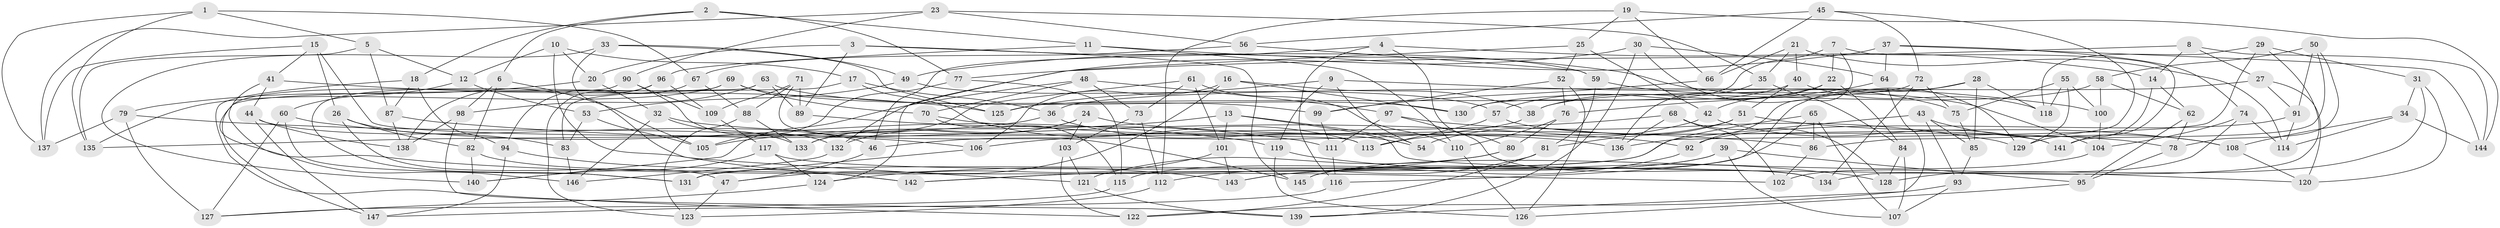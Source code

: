 // coarse degree distribution, {5: 0.00980392156862745, 4: 0.5490196078431373, 6: 0.43137254901960786, 3: 0.00980392156862745}
// Generated by graph-tools (version 1.1) at 2025/24/03/03/25 07:24:26]
// undirected, 147 vertices, 294 edges
graph export_dot {
graph [start="1"]
  node [color=gray90,style=filled];
  1;
  2;
  3;
  4;
  5;
  6;
  7;
  8;
  9;
  10;
  11;
  12;
  13;
  14;
  15;
  16;
  17;
  18;
  19;
  20;
  21;
  22;
  23;
  24;
  25;
  26;
  27;
  28;
  29;
  30;
  31;
  32;
  33;
  34;
  35;
  36;
  37;
  38;
  39;
  40;
  41;
  42;
  43;
  44;
  45;
  46;
  47;
  48;
  49;
  50;
  51;
  52;
  53;
  54;
  55;
  56;
  57;
  58;
  59;
  60;
  61;
  62;
  63;
  64;
  65;
  66;
  67;
  68;
  69;
  70;
  71;
  72;
  73;
  74;
  75;
  76;
  77;
  78;
  79;
  80;
  81;
  82;
  83;
  84;
  85;
  86;
  87;
  88;
  89;
  90;
  91;
  92;
  93;
  94;
  95;
  96;
  97;
  98;
  99;
  100;
  101;
  102;
  103;
  104;
  105;
  106;
  107;
  108;
  109;
  110;
  111;
  112;
  113;
  114;
  115;
  116;
  117;
  118;
  119;
  120;
  121;
  122;
  123;
  124;
  125;
  126;
  127;
  128;
  129;
  130;
  131;
  132;
  133;
  134;
  135;
  136;
  137;
  138;
  139;
  140;
  141;
  142;
  143;
  144;
  145;
  146;
  147;
  1 -- 5;
  1 -- 137;
  1 -- 67;
  1 -- 135;
  2 -- 77;
  2 -- 11;
  2 -- 18;
  2 -- 6;
  3 -- 59;
  3 -- 145;
  3 -- 20;
  3 -- 89;
  4 -- 46;
  4 -- 116;
  4 -- 80;
  4 -- 14;
  5 -- 12;
  5 -- 87;
  5 -- 135;
  6 -- 105;
  6 -- 98;
  6 -- 82;
  7 -- 141;
  7 -- 92;
  7 -- 130;
  7 -- 22;
  8 -- 27;
  8 -- 144;
  8 -- 14;
  8 -- 77;
  9 -- 125;
  9 -- 54;
  9 -- 100;
  9 -- 119;
  10 -- 143;
  10 -- 20;
  10 -- 17;
  10 -- 12;
  11 -- 96;
  11 -- 110;
  11 -- 104;
  12 -- 60;
  12 -- 53;
  13 -- 120;
  13 -- 101;
  13 -- 54;
  13 -- 105;
  14 -- 129;
  14 -- 62;
  15 -- 26;
  15 -- 113;
  15 -- 137;
  15 -- 41;
  16 -- 47;
  16 -- 38;
  16 -- 130;
  16 -- 106;
  17 -- 36;
  17 -- 113;
  17 -- 83;
  18 -- 87;
  18 -- 94;
  18 -- 122;
  19 -- 112;
  19 -- 25;
  19 -- 144;
  19 -- 66;
  20 -- 79;
  20 -- 32;
  21 -- 40;
  21 -- 66;
  21 -- 114;
  21 -- 35;
  22 -- 38;
  22 -- 84;
  22 -- 42;
  23 -- 56;
  23 -- 90;
  23 -- 137;
  23 -- 35;
  24 -- 78;
  24 -- 103;
  24 -- 133;
  24 -- 132;
  25 -- 42;
  25 -- 124;
  25 -- 52;
  26 -- 83;
  26 -- 82;
  26 -- 47;
  27 -- 120;
  27 -- 91;
  27 -- 36;
  28 -- 116;
  28 -- 118;
  28 -- 85;
  28 -- 38;
  29 -- 118;
  29 -- 31;
  29 -- 136;
  29 -- 134;
  30 -- 129;
  30 -- 132;
  30 -- 64;
  30 -- 139;
  31 -- 128;
  31 -- 120;
  31 -- 34;
  32 -- 146;
  32 -- 133;
  32 -- 136;
  33 -- 49;
  33 -- 121;
  33 -- 140;
  33 -- 125;
  34 -- 114;
  34 -- 108;
  34 -- 144;
  35 -- 136;
  35 -- 84;
  36 -- 54;
  36 -- 135;
  37 -- 64;
  37 -- 144;
  37 -- 49;
  37 -- 74;
  38 -- 46;
  39 -- 107;
  39 -- 115;
  39 -- 143;
  39 -- 95;
  40 -- 51;
  40 -- 57;
  40 -- 118;
  41 -- 102;
  41 -- 125;
  41 -- 44;
  42 -- 141;
  42 -- 113;
  43 -- 108;
  43 -- 93;
  43 -- 131;
  43 -- 85;
  44 -- 147;
  44 -- 46;
  44 -- 138;
  45 -- 56;
  45 -- 86;
  45 -- 66;
  45 -- 72;
  46 -- 47;
  47 -- 123;
  48 -- 140;
  48 -- 73;
  48 -- 70;
  48 -- 97;
  49 -- 53;
  49 -- 57;
  50 -- 141;
  50 -- 78;
  50 -- 91;
  50 -- 58;
  51 -- 81;
  51 -- 108;
  51 -- 54;
  52 -- 126;
  52 -- 99;
  52 -- 76;
  53 -- 105;
  53 -- 83;
  55 -- 129;
  55 -- 100;
  55 -- 75;
  55 -- 118;
  56 -- 67;
  56 -- 59;
  57 -- 113;
  57 -- 141;
  58 -- 130;
  58 -- 62;
  58 -- 100;
  59 -- 81;
  59 -- 75;
  60 -- 119;
  60 -- 127;
  60 -- 131;
  61 -- 133;
  61 -- 101;
  61 -- 110;
  61 -- 73;
  62 -- 95;
  62 -- 78;
  63 -- 98;
  63 -- 130;
  63 -- 147;
  63 -- 89;
  64 -- 139;
  64 -- 76;
  65 -- 142;
  65 -- 145;
  65 -- 107;
  65 -- 86;
  66 -- 99;
  67 -- 88;
  67 -- 94;
  68 -- 136;
  68 -- 106;
  68 -- 102;
  68 -- 128;
  69 -- 99;
  69 -- 135;
  69 -- 70;
  69 -- 131;
  70 -- 86;
  70 -- 115;
  71 -- 145;
  71 -- 109;
  71 -- 89;
  71 -- 88;
  72 -- 134;
  72 -- 125;
  72 -- 75;
  73 -- 103;
  73 -- 112;
  74 -- 104;
  74 -- 114;
  74 -- 102;
  75 -- 85;
  76 -- 110;
  76 -- 80;
  77 -- 105;
  77 -- 115;
  78 -- 95;
  79 -- 137;
  79 -- 127;
  79 -- 106;
  80 -- 142;
  80 -- 121;
  81 -- 112;
  81 -- 122;
  82 -- 142;
  82 -- 140;
  83 -- 146;
  84 -- 107;
  84 -- 128;
  85 -- 93;
  86 -- 102;
  87 -- 92;
  87 -- 138;
  88 -- 133;
  88 -- 123;
  89 -- 111;
  90 -- 132;
  90 -- 146;
  90 -- 109;
  91 -- 92;
  91 -- 114;
  92 -- 143;
  93 -- 107;
  93 -- 122;
  94 -- 142;
  94 -- 147;
  95 -- 126;
  96 -- 138;
  96 -- 109;
  96 -- 123;
  97 -- 111;
  97 -- 134;
  97 -- 129;
  98 -- 138;
  98 -- 139;
  99 -- 111;
  100 -- 104;
  101 -- 124;
  101 -- 143;
  103 -- 121;
  103 -- 122;
  104 -- 145;
  106 -- 131;
  108 -- 120;
  109 -- 117;
  110 -- 126;
  111 -- 116;
  112 -- 123;
  115 -- 127;
  116 -- 147;
  117 -- 140;
  117 -- 124;
  117 -- 134;
  119 -- 126;
  119 -- 128;
  121 -- 139;
  124 -- 127;
  132 -- 146;
}
